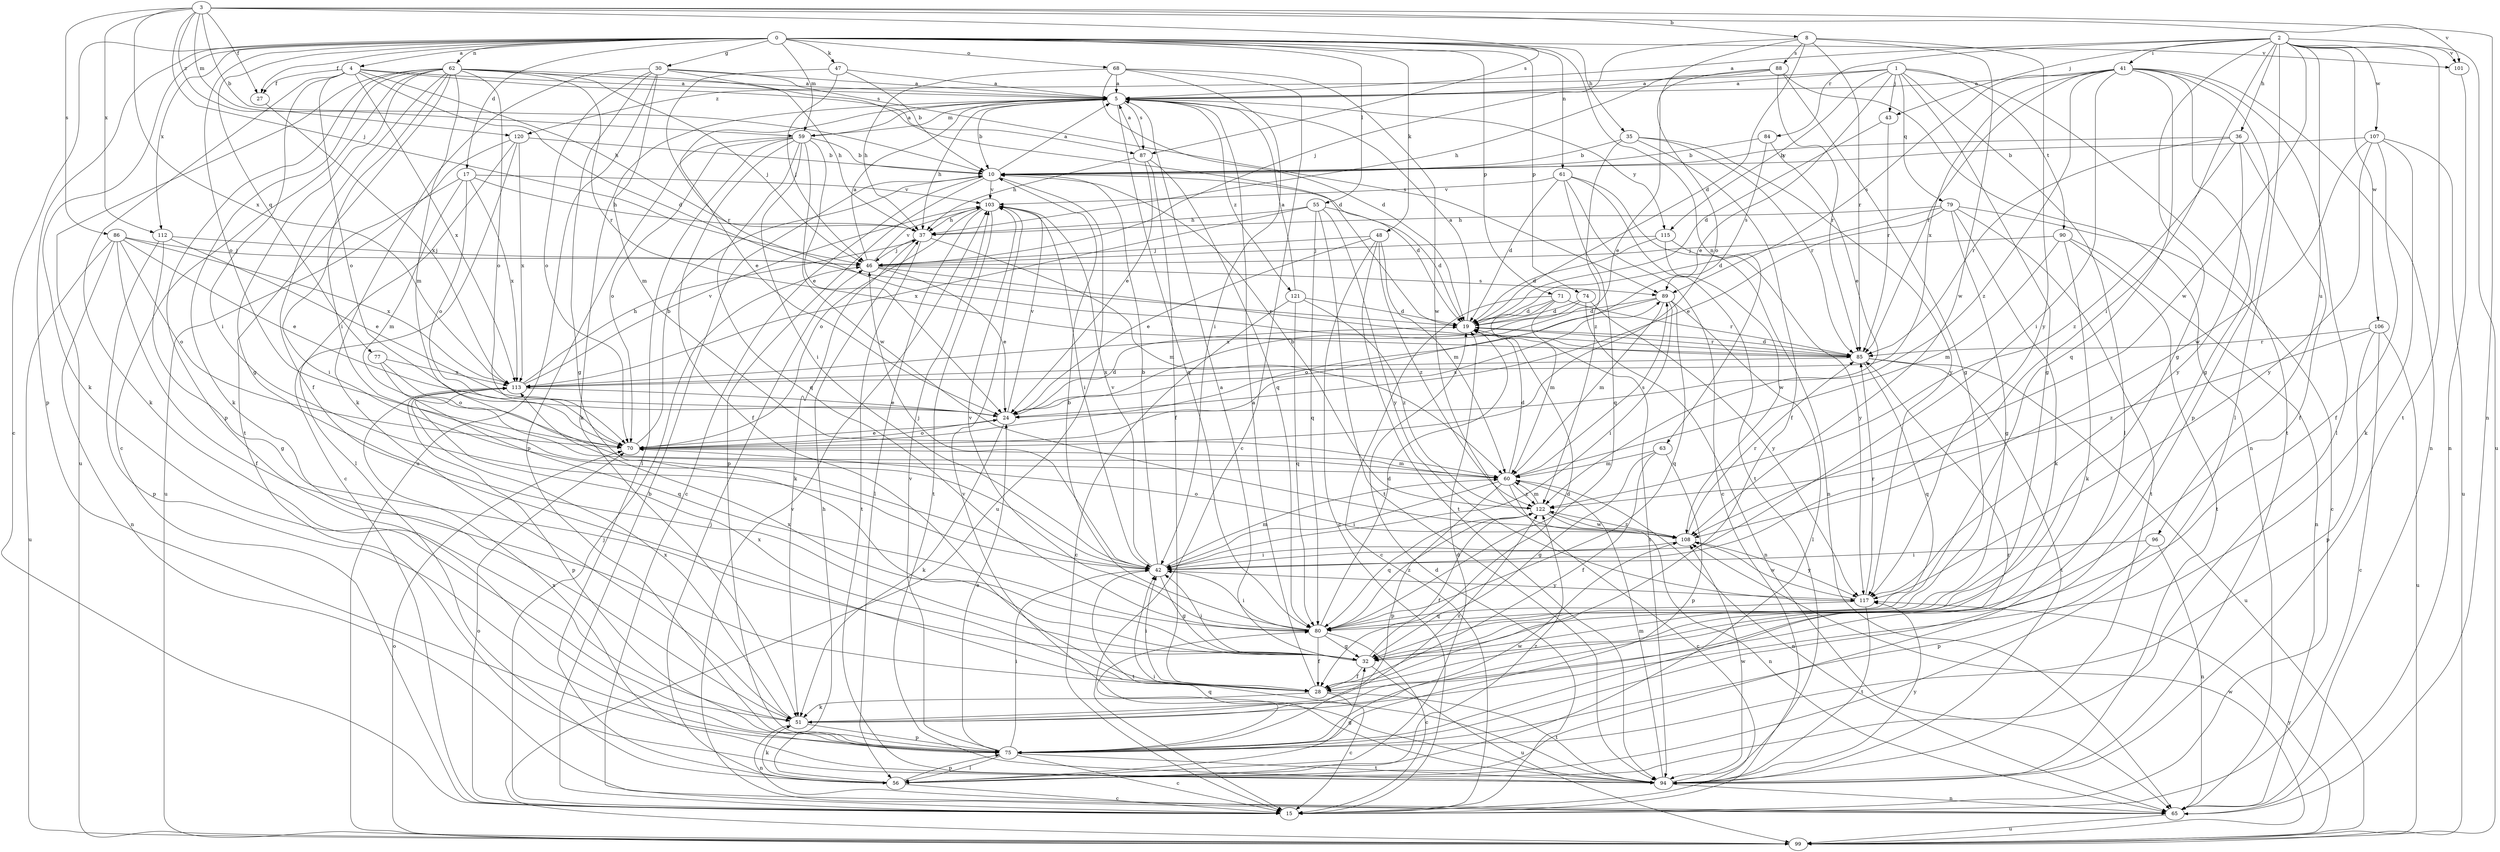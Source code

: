 strict digraph  {
0;
1;
2;
3;
4;
5;
8;
10;
15;
17;
19;
24;
27;
28;
30;
32;
35;
36;
37;
41;
42;
43;
46;
47;
48;
51;
55;
56;
59;
60;
61;
62;
63;
65;
68;
70;
71;
74;
75;
77;
79;
80;
84;
85;
86;
87;
88;
89;
90;
94;
96;
99;
101;
103;
106;
107;
108;
112;
113;
115;
117;
120;
121;
122;
0 -> 4  [label=a];
0 -> 15  [label=c];
0 -> 17  [label=d];
0 -> 27  [label=f];
0 -> 30  [label=g];
0 -> 35  [label=h];
0 -> 47  [label=k];
0 -> 48  [label=k];
0 -> 51  [label=k];
0 -> 55  [label=l];
0 -> 59  [label=m];
0 -> 61  [label=n];
0 -> 62  [label=n];
0 -> 63  [label=n];
0 -> 68  [label=o];
0 -> 70  [label=o];
0 -> 71  [label=p];
0 -> 74  [label=p];
0 -> 75  [label=p];
0 -> 77  [label=q];
0 -> 101  [label=v];
0 -> 112  [label=x];
1 -> 5  [label=a];
1 -> 24  [label=e];
1 -> 32  [label=g];
1 -> 43  [label=j];
1 -> 56  [label=l];
1 -> 79  [label=q];
1 -> 90  [label=t];
1 -> 94  [label=t];
1 -> 115  [label=y];
1 -> 120  [label=z];
2 -> 5  [label=a];
2 -> 32  [label=g];
2 -> 36  [label=h];
2 -> 41  [label=i];
2 -> 42  [label=i];
2 -> 43  [label=j];
2 -> 56  [label=l];
2 -> 84  [label=r];
2 -> 94  [label=t];
2 -> 96  [label=u];
2 -> 99  [label=u];
2 -> 101  [label=v];
2 -> 106  [label=w];
2 -> 107  [label=w];
2 -> 108  [label=w];
3 -> 8  [label=b];
3 -> 10  [label=b];
3 -> 27  [label=f];
3 -> 46  [label=j];
3 -> 59  [label=m];
3 -> 65  [label=n];
3 -> 86  [label=s];
3 -> 87  [label=s];
3 -> 101  [label=v];
3 -> 112  [label=x];
3 -> 113  [label=x];
3 -> 120  [label=z];
4 -> 5  [label=a];
4 -> 19  [label=d];
4 -> 27  [label=f];
4 -> 37  [label=h];
4 -> 42  [label=i];
4 -> 51  [label=k];
4 -> 70  [label=o];
4 -> 87  [label=s];
4 -> 113  [label=x];
5 -> 10  [label=b];
5 -> 24  [label=e];
5 -> 37  [label=h];
5 -> 51  [label=k];
5 -> 59  [label=m];
5 -> 80  [label=q];
5 -> 87  [label=s];
5 -> 115  [label=y];
5 -> 121  [label=z];
8 -> 19  [label=d];
8 -> 46  [label=j];
8 -> 70  [label=o];
8 -> 85  [label=r];
8 -> 88  [label=s];
8 -> 108  [label=w];
8 -> 117  [label=y];
10 -> 5  [label=a];
10 -> 15  [label=c];
10 -> 19  [label=d];
10 -> 75  [label=p];
10 -> 99  [label=u];
10 -> 103  [label=v];
15 -> 10  [label=b];
15 -> 19  [label=d];
15 -> 46  [label=j];
15 -> 70  [label=o];
17 -> 37  [label=h];
17 -> 42  [label=i];
17 -> 60  [label=m];
17 -> 70  [label=o];
17 -> 103  [label=v];
17 -> 113  [label=x];
19 -> 5  [label=a];
19 -> 85  [label=r];
24 -> 19  [label=d];
24 -> 51  [label=k];
24 -> 70  [label=o];
24 -> 103  [label=v];
27 -> 113  [label=x];
28 -> 5  [label=a];
28 -> 15  [label=c];
28 -> 42  [label=i];
28 -> 51  [label=k];
28 -> 94  [label=t];
28 -> 113  [label=x];
30 -> 5  [label=a];
30 -> 19  [label=d];
30 -> 32  [label=g];
30 -> 51  [label=k];
30 -> 60  [label=m];
30 -> 70  [label=o];
30 -> 89  [label=s];
30 -> 99  [label=u];
32 -> 5  [label=a];
32 -> 19  [label=d];
32 -> 28  [label=f];
32 -> 42  [label=i];
32 -> 99  [label=u];
32 -> 113  [label=x];
35 -> 10  [label=b];
35 -> 28  [label=f];
35 -> 85  [label=r];
35 -> 117  [label=y];
35 -> 122  [label=z];
36 -> 10  [label=b];
36 -> 28  [label=f];
36 -> 85  [label=r];
36 -> 117  [label=y];
36 -> 122  [label=z];
37 -> 46  [label=j];
37 -> 51  [label=k];
37 -> 60  [label=m];
37 -> 94  [label=t];
41 -> 5  [label=a];
41 -> 32  [label=g];
41 -> 42  [label=i];
41 -> 56  [label=l];
41 -> 65  [label=n];
41 -> 75  [label=p];
41 -> 80  [label=q];
41 -> 85  [label=r];
41 -> 89  [label=s];
41 -> 113  [label=x];
41 -> 122  [label=z];
42 -> 10  [label=b];
42 -> 32  [label=g];
42 -> 46  [label=j];
42 -> 60  [label=m];
42 -> 94  [label=t];
42 -> 103  [label=v];
42 -> 117  [label=y];
43 -> 19  [label=d];
43 -> 85  [label=r];
46 -> 5  [label=a];
46 -> 24  [label=e];
46 -> 85  [label=r];
46 -> 89  [label=s];
46 -> 103  [label=v];
47 -> 5  [label=a];
47 -> 10  [label=b];
47 -> 46  [label=j];
47 -> 85  [label=r];
48 -> 15  [label=c];
48 -> 24  [label=e];
48 -> 46  [label=j];
48 -> 60  [label=m];
48 -> 94  [label=t];
48 -> 122  [label=z];
51 -> 65  [label=n];
51 -> 75  [label=p];
51 -> 113  [label=x];
51 -> 122  [label=z];
55 -> 19  [label=d];
55 -> 37  [label=h];
55 -> 80  [label=q];
55 -> 94  [label=t];
55 -> 113  [label=x];
55 -> 117  [label=y];
56 -> 15  [label=c];
56 -> 19  [label=d];
56 -> 32  [label=g];
56 -> 37  [label=h];
56 -> 46  [label=j];
56 -> 51  [label=k];
56 -> 75  [label=p];
56 -> 122  [label=z];
59 -> 5  [label=a];
59 -> 10  [label=b];
59 -> 24  [label=e];
59 -> 28  [label=f];
59 -> 42  [label=i];
59 -> 56  [label=l];
59 -> 70  [label=o];
59 -> 75  [label=p];
59 -> 80  [label=q];
59 -> 108  [label=w];
60 -> 15  [label=c];
60 -> 19  [label=d];
60 -> 42  [label=i];
60 -> 65  [label=n];
60 -> 75  [label=p];
60 -> 89  [label=s];
60 -> 122  [label=z];
61 -> 15  [label=c];
61 -> 19  [label=d];
61 -> 65  [label=n];
61 -> 80  [label=q];
61 -> 94  [label=t];
61 -> 103  [label=v];
62 -> 5  [label=a];
62 -> 15  [label=c];
62 -> 28  [label=f];
62 -> 32  [label=g];
62 -> 37  [label=h];
62 -> 42  [label=i];
62 -> 46  [label=j];
62 -> 51  [label=k];
62 -> 60  [label=m];
62 -> 70  [label=o];
62 -> 75  [label=p];
62 -> 85  [label=r];
62 -> 94  [label=t];
62 -> 99  [label=u];
63 -> 28  [label=f];
63 -> 32  [label=g];
63 -> 60  [label=m];
63 -> 75  [label=p];
65 -> 99  [label=u];
65 -> 103  [label=v];
68 -> 5  [label=a];
68 -> 15  [label=c];
68 -> 19  [label=d];
68 -> 37  [label=h];
68 -> 42  [label=i];
68 -> 108  [label=w];
70 -> 10  [label=b];
70 -> 24  [label=e];
70 -> 60  [label=m];
70 -> 89  [label=s];
71 -> 15  [label=c];
71 -> 19  [label=d];
71 -> 60  [label=m];
71 -> 85  [label=r];
71 -> 94  [label=t];
74 -> 19  [label=d];
74 -> 65  [label=n];
74 -> 113  [label=x];
74 -> 117  [label=y];
75 -> 15  [label=c];
75 -> 24  [label=e];
75 -> 42  [label=i];
75 -> 56  [label=l];
75 -> 80  [label=q];
75 -> 85  [label=r];
75 -> 94  [label=t];
75 -> 103  [label=v];
75 -> 108  [label=w];
77 -> 70  [label=o];
77 -> 80  [label=q];
77 -> 113  [label=x];
79 -> 15  [label=c];
79 -> 19  [label=d];
79 -> 24  [label=e];
79 -> 32  [label=g];
79 -> 37  [label=h];
79 -> 51  [label=k];
79 -> 94  [label=t];
80 -> 10  [label=b];
80 -> 15  [label=c];
80 -> 19  [label=d];
80 -> 28  [label=f];
80 -> 32  [label=g];
80 -> 42  [label=i];
80 -> 103  [label=v];
80 -> 122  [label=z];
84 -> 10  [label=b];
84 -> 24  [label=e];
84 -> 89  [label=s];
85 -> 19  [label=d];
85 -> 80  [label=q];
85 -> 94  [label=t];
85 -> 99  [label=u];
85 -> 113  [label=x];
86 -> 24  [label=e];
86 -> 28  [label=f];
86 -> 46  [label=j];
86 -> 65  [label=n];
86 -> 70  [label=o];
86 -> 99  [label=u];
86 -> 113  [label=x];
87 -> 5  [label=a];
87 -> 24  [label=e];
87 -> 28  [label=f];
87 -> 37  [label=h];
87 -> 80  [label=q];
88 -> 5  [label=a];
88 -> 24  [label=e];
88 -> 32  [label=g];
88 -> 37  [label=h];
88 -> 65  [label=n];
88 -> 85  [label=r];
89 -> 19  [label=d];
89 -> 42  [label=i];
89 -> 56  [label=l];
89 -> 60  [label=m];
89 -> 70  [label=o];
89 -> 80  [label=q];
90 -> 46  [label=j];
90 -> 51  [label=k];
90 -> 60  [label=m];
90 -> 65  [label=n];
90 -> 94  [label=t];
94 -> 42  [label=i];
94 -> 60  [label=m];
94 -> 65  [label=n];
94 -> 103  [label=v];
94 -> 108  [label=w];
94 -> 113  [label=x];
94 -> 117  [label=y];
96 -> 42  [label=i];
96 -> 65  [label=n];
96 -> 75  [label=p];
99 -> 70  [label=o];
99 -> 108  [label=w];
99 -> 117  [label=y];
101 -> 65  [label=n];
103 -> 37  [label=h];
103 -> 42  [label=i];
103 -> 56  [label=l];
103 -> 70  [label=o];
103 -> 94  [label=t];
106 -> 15  [label=c];
106 -> 75  [label=p];
106 -> 85  [label=r];
106 -> 99  [label=u];
106 -> 122  [label=z];
107 -> 10  [label=b];
107 -> 28  [label=f];
107 -> 51  [label=k];
107 -> 99  [label=u];
107 -> 108  [label=w];
107 -> 117  [label=y];
108 -> 42  [label=i];
108 -> 70  [label=o];
108 -> 85  [label=r];
108 -> 117  [label=y];
108 -> 122  [label=z];
112 -> 24  [label=e];
112 -> 32  [label=g];
112 -> 46  [label=j];
112 -> 75  [label=p];
113 -> 24  [label=e];
113 -> 37  [label=h];
113 -> 75  [label=p];
113 -> 103  [label=v];
115 -> 19  [label=d];
115 -> 46  [label=j];
115 -> 108  [label=w];
115 -> 117  [label=y];
117 -> 80  [label=q];
117 -> 85  [label=r];
117 -> 94  [label=t];
117 -> 108  [label=w];
120 -> 10  [label=b];
120 -> 15  [label=c];
120 -> 56  [label=l];
120 -> 99  [label=u];
120 -> 113  [label=x];
121 -> 5  [label=a];
121 -> 15  [label=c];
121 -> 19  [label=d];
121 -> 80  [label=q];
121 -> 122  [label=z];
122 -> 10  [label=b];
122 -> 28  [label=f];
122 -> 60  [label=m];
122 -> 65  [label=n];
122 -> 80  [label=q];
122 -> 108  [label=w];
}
